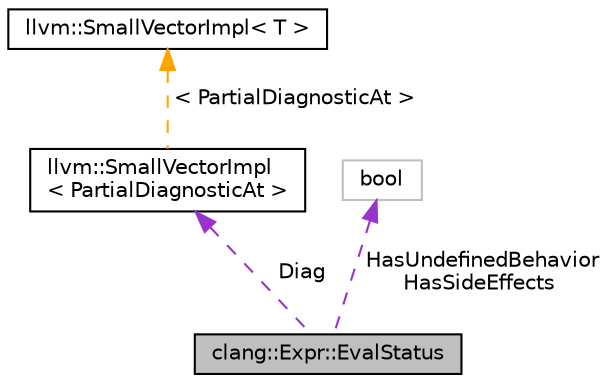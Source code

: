 digraph "clang::Expr::EvalStatus"
{
 // LATEX_PDF_SIZE
  bgcolor="transparent";
  edge [fontname="Helvetica",fontsize="10",labelfontname="Helvetica",labelfontsize="10"];
  node [fontname="Helvetica",fontsize="10",shape=record];
  Node1 [label="clang::Expr::EvalStatus",height=0.2,width=0.4,color="black", fillcolor="grey75", style="filled", fontcolor="black",tooltip="EvalStatus is a struct with detailed info about an evaluation in progress."];
  Node2 -> Node1 [dir="back",color="darkorchid3",fontsize="10",style="dashed",label=" Diag" ,fontname="Helvetica"];
  Node2 [label="llvm::SmallVectorImpl\l\< PartialDiagnosticAt \>",height=0.2,width=0.4,color="black",URL="$classllvm_1_1SmallVectorImpl.html",tooltip=" "];
  Node3 -> Node2 [dir="back",color="orange",fontsize="10",style="dashed",label=" \< PartialDiagnosticAt \>" ,fontname="Helvetica"];
  Node3 [label="llvm::SmallVectorImpl\< T \>",height=0.2,width=0.4,color="black",URL="$classllvm_1_1SmallVectorImpl.html",tooltip=" "];
  Node4 -> Node1 [dir="back",color="darkorchid3",fontsize="10",style="dashed",label=" HasUndefinedBehavior\nHasSideEffects" ,fontname="Helvetica"];
  Node4 [label="bool",height=0.2,width=0.4,color="grey75",tooltip=" "];
}
